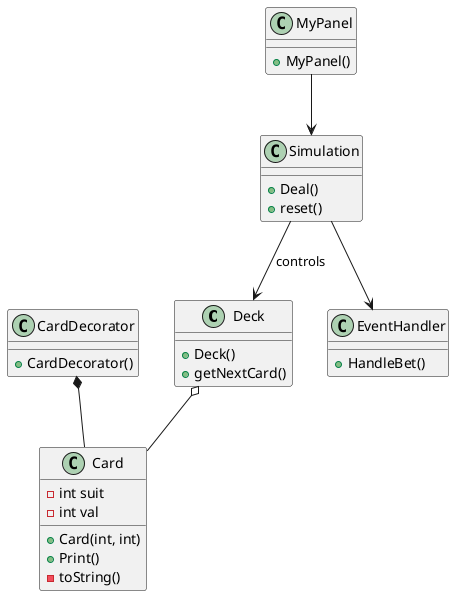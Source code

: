 @startuml
class Deck {
    +Deck()
    +getNextCard()

}

class Card {
    +Card(int, int)
    +Print()
    -toString()
    -int suit
    -int val
}

class CardDecorator{
    +CardDecorator()
}

class Simulation {
    +Deal()
    +reset()

}

class EventHandler {
    +HandleBet()
}

class MyPanel {
    +MyPanel()
}

CardDecorator *-- Card
Deck o-- Card
MyPanel --> Simulation
Simulation --> Deck : controls
Simulation --> EventHandler
@enduml